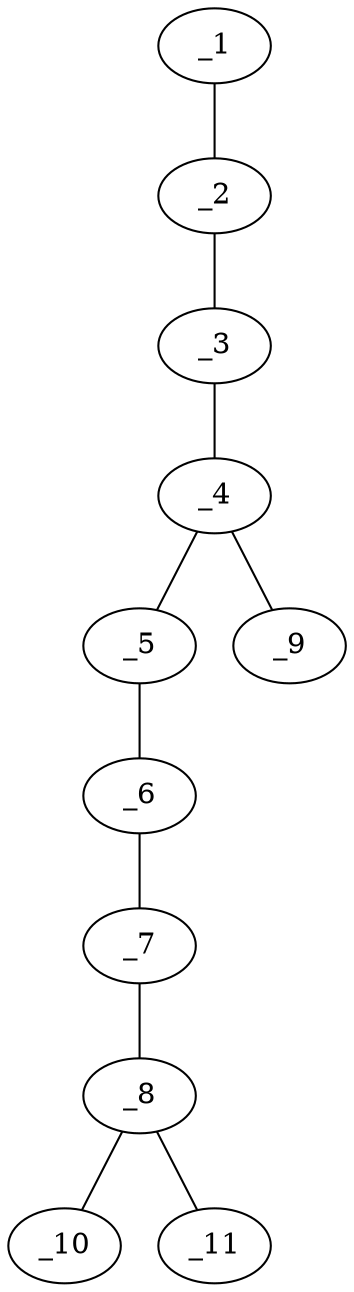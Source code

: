 graph molid643471 {
	_1	 [charge=0,
		chem=4,
		symbol="N  ",
		x=2,
		y="-0.25"];
	_2	 [charge=0,
		chem=1,
		symbol="C  ",
		x="2.866",
		y="0.25"];
	_1 -- _2	 [valence=3];
	_3	 [charge=0,
		chem=4,
		symbol="N  ",
		x="3.7321",
		y="0.75"];
	_2 -- _3	 [valence=1];
	_4	 [charge=0,
		chem=1,
		symbol="C  ",
		x="4.5981",
		y="0.25"];
	_3 -- _4	 [valence=1];
	_5	 [charge=0,
		chem=4,
		symbol="N  ",
		x="5.4641",
		y="0.75"];
	_4 -- _5	 [valence=1];
	_9	 [charge=0,
		chem=4,
		symbol="N  ",
		x="4.5981",
		y="-0.75"];
	_4 -- _9	 [valence=2];
	_6	 [charge=0,
		chem=1,
		symbol="C  ",
		x="6.3301",
		y="0.25"];
	_5 -- _6	 [valence=1];
	_7	 [charge=0,
		chem=2,
		symbol="O  ",
		x="7.1962",
		y="0.75"];
	_6 -- _7	 [valence=1];
	_8	 [charge=0,
		chem=1,
		symbol="C  ",
		x="8.0622",
		y="0.25"];
	_7 -- _8	 [valence=1];
	_10	 [charge=0,
		chem=1,
		symbol="C  ",
		x="8.9282",
		y="0.75"];
	_8 -- _10	 [valence=1];
	_11	 [charge=0,
		chem=1,
		symbol="C  ",
		x="8.0622",
		y="-0.75"];
	_8 -- _11	 [valence=1];
}
